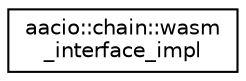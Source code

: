 digraph "Graphical Class Hierarchy"
{
  edge [fontname="Helvetica",fontsize="10",labelfontname="Helvetica",labelfontsize="10"];
  node [fontname="Helvetica",fontsize="10",shape=record];
  rankdir="LR";
  Node0 [label="aacio::chain::wasm\l_interface_impl",height=0.2,width=0.4,color="black", fillcolor="white", style="filled",URL="$structaacio_1_1chain_1_1wasm__interface__impl.html"];
}
